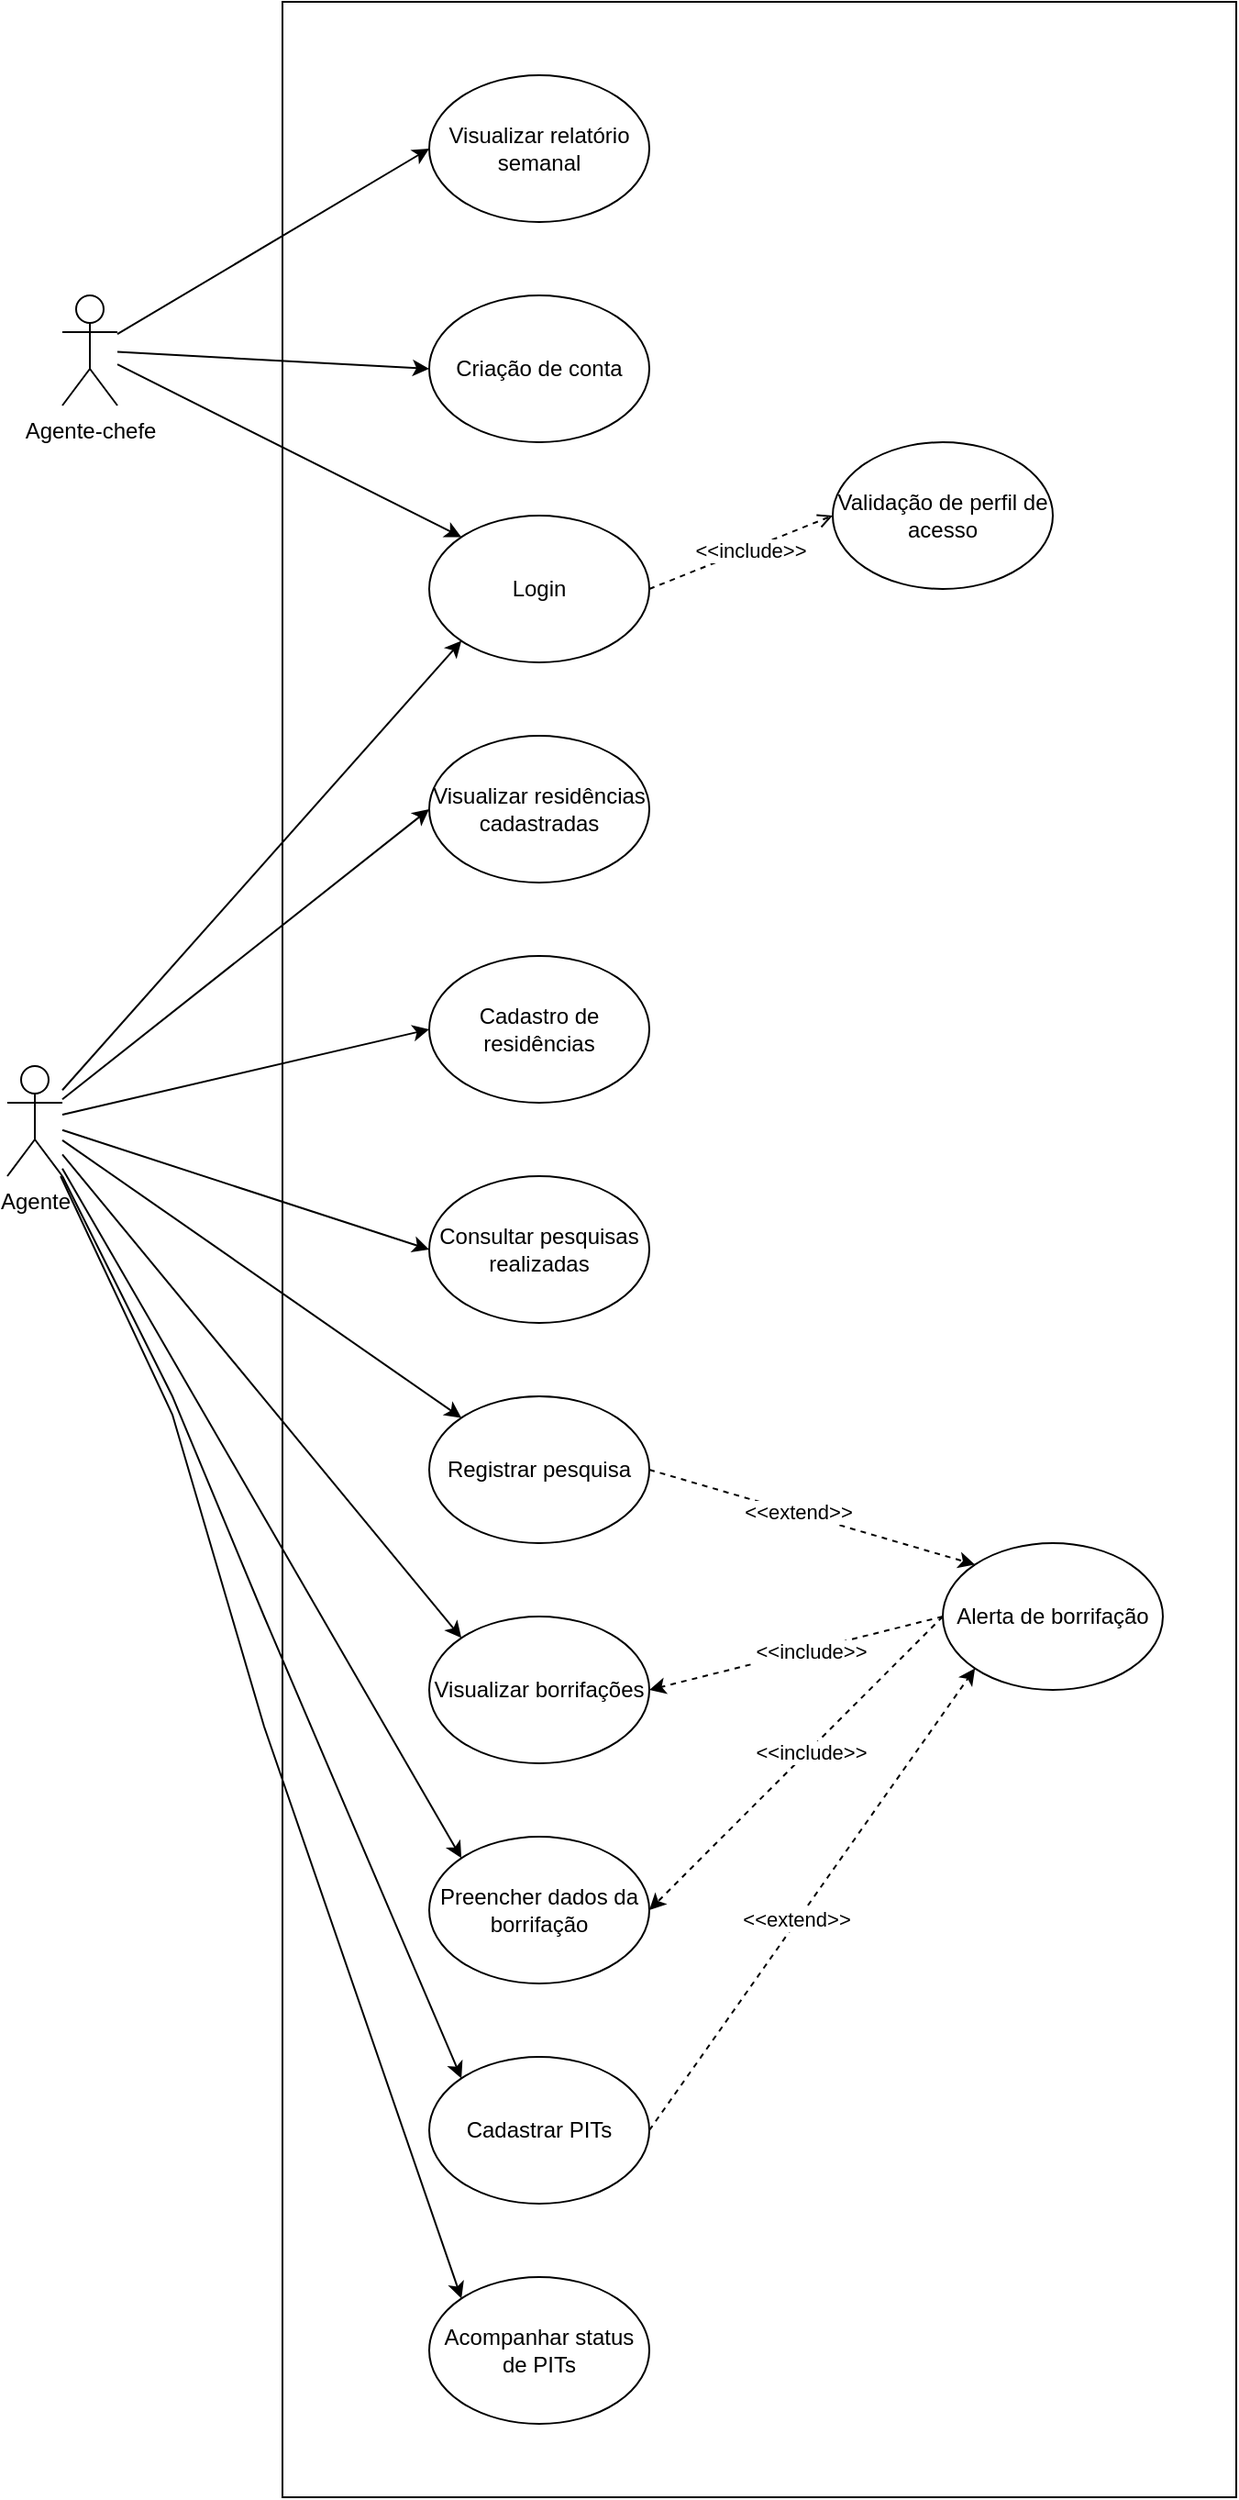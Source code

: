 <mxfile version="27.0.6">
  <diagram name="Página-1" id="ZyZfqB50E-5R23GYPgVt">
    <mxGraphModel dx="2018" dy="786" grid="1" gridSize="10" guides="1" tooltips="1" connect="1" arrows="1" fold="1" page="1" pageScale="1" pageWidth="827" pageHeight="1169" math="0" shadow="0">
      <root>
        <mxCell id="0" />
        <mxCell id="1" parent="0" />
        <mxCell id="sktWxDIl_BnrSqlcBcM5-1" value="Agente" style="shape=umlActor;verticalLabelPosition=bottom;verticalAlign=top;html=1;outlineConnect=0;" parent="1" vertex="1">
          <mxGeometry x="10" y="620" width="30" height="60" as="geometry" />
        </mxCell>
        <mxCell id="sktWxDIl_BnrSqlcBcM5-2" value="Agente-chefe" style="shape=umlActor;verticalLabelPosition=bottom;verticalAlign=top;html=1;outlineConnect=0;" parent="1" vertex="1">
          <mxGeometry x="40" y="200" width="30" height="60" as="geometry" />
        </mxCell>
        <mxCell id="sktWxDIl_BnrSqlcBcM5-4" value="" style="rounded=0;whiteSpace=wrap;html=1;fillColor=none;" parent="1" vertex="1">
          <mxGeometry x="160" y="40" width="520" height="1360" as="geometry" />
        </mxCell>
        <mxCell id="sktWxDIl_BnrSqlcBcM5-5" value="Login" style="ellipse;whiteSpace=wrap;html=1;" parent="1" vertex="1">
          <mxGeometry x="240" y="320" width="120" height="80" as="geometry" />
        </mxCell>
        <mxCell id="sktWxDIl_BnrSqlcBcM5-6" value="Criação de conta" style="ellipse;whiteSpace=wrap;html=1;" parent="1" vertex="1">
          <mxGeometry x="240" y="200" width="120" height="80" as="geometry" />
        </mxCell>
        <mxCell id="sktWxDIl_BnrSqlcBcM5-7" value="Validação de perfil de acesso" style="ellipse;whiteSpace=wrap;html=1;" parent="1" vertex="1">
          <mxGeometry x="460" y="280" width="120" height="80" as="geometry" />
        </mxCell>
        <mxCell id="sktWxDIl_BnrSqlcBcM5-8" value="Visualizar residências cadastradas" style="ellipse;whiteSpace=wrap;html=1;" parent="1" vertex="1">
          <mxGeometry x="240" y="440" width="120" height="80" as="geometry" />
        </mxCell>
        <mxCell id="sktWxDIl_BnrSqlcBcM5-9" value="Cadastro de residências" style="ellipse;whiteSpace=wrap;html=1;" parent="1" vertex="1">
          <mxGeometry x="240" y="560" width="120" height="80" as="geometry" />
        </mxCell>
        <mxCell id="sktWxDIl_BnrSqlcBcM5-10" value="Consultar pesquisas realizadas" style="ellipse;whiteSpace=wrap;html=1;" parent="1" vertex="1">
          <mxGeometry x="240" y="680" width="120" height="80" as="geometry" />
        </mxCell>
        <mxCell id="sktWxDIl_BnrSqlcBcM5-11" value="Registrar pesquisa" style="ellipse;whiteSpace=wrap;html=1;" parent="1" vertex="1">
          <mxGeometry x="240" y="800" width="120" height="80" as="geometry" />
        </mxCell>
        <mxCell id="sktWxDIl_BnrSqlcBcM5-12" value="Visualizar borrifações" style="ellipse;whiteSpace=wrap;html=1;" parent="1" vertex="1">
          <mxGeometry x="240" y="920" width="120" height="80" as="geometry" />
        </mxCell>
        <mxCell id="sktWxDIl_BnrSqlcBcM5-13" value="Preencher dados da borrifação" style="ellipse;whiteSpace=wrap;html=1;" parent="1" vertex="1">
          <mxGeometry x="240" y="1040" width="120" height="80" as="geometry" />
        </mxCell>
        <mxCell id="sktWxDIl_BnrSqlcBcM5-14" value="Cadastrar PITs" style="ellipse;whiteSpace=wrap;html=1;" parent="1" vertex="1">
          <mxGeometry x="240" y="1160" width="120" height="80" as="geometry" />
        </mxCell>
        <mxCell id="sktWxDIl_BnrSqlcBcM5-15" value="Acompanhar status de PITs" style="ellipse;whiteSpace=wrap;html=1;" parent="1" vertex="1">
          <mxGeometry x="240" y="1280" width="120" height="80" as="geometry" />
        </mxCell>
        <mxCell id="sktWxDIl_BnrSqlcBcM5-16" value="Visualizar relatório semanal" style="ellipse;whiteSpace=wrap;html=1;" parent="1" vertex="1">
          <mxGeometry x="240" y="80" width="120" height="80" as="geometry" />
        </mxCell>
        <mxCell id="sktWxDIl_BnrSqlcBcM5-20" value="" style="endArrow=classic;html=1;rounded=0;entryX=0;entryY=1;entryDx=0;entryDy=0;" parent="1" source="sktWxDIl_BnrSqlcBcM5-1" target="sktWxDIl_BnrSqlcBcM5-5" edge="1">
          <mxGeometry width="50" height="50" relative="1" as="geometry">
            <mxPoint x="90" y="450" as="sourcePoint" />
            <mxPoint x="140" y="400" as="targetPoint" />
          </mxGeometry>
        </mxCell>
        <mxCell id="sktWxDIl_BnrSqlcBcM5-21" value="" style="endArrow=classic;html=1;rounded=0;entryX=0;entryY=0;entryDx=0;entryDy=0;" parent="1" source="sktWxDIl_BnrSqlcBcM5-2" target="sktWxDIl_BnrSqlcBcM5-5" edge="1">
          <mxGeometry width="50" height="50" relative="1" as="geometry">
            <mxPoint x="80" y="560" as="sourcePoint" />
            <mxPoint x="130" y="510" as="targetPoint" />
          </mxGeometry>
        </mxCell>
        <mxCell id="sktWxDIl_BnrSqlcBcM5-22" value="" style="endArrow=classic;html=1;rounded=0;entryX=0;entryY=0.5;entryDx=0;entryDy=0;" parent="1" source="sktWxDIl_BnrSqlcBcM5-1" target="sktWxDIl_BnrSqlcBcM5-8" edge="1">
          <mxGeometry width="50" height="50" relative="1" as="geometry">
            <mxPoint x="180" y="360" as="sourcePoint" />
            <mxPoint x="230" y="310" as="targetPoint" />
          </mxGeometry>
        </mxCell>
        <mxCell id="sktWxDIl_BnrSqlcBcM5-23" value="" style="endArrow=classic;html=1;rounded=0;entryX=0;entryY=0.5;entryDx=0;entryDy=0;" parent="1" source="sktWxDIl_BnrSqlcBcM5-2" target="sktWxDIl_BnrSqlcBcM5-6" edge="1">
          <mxGeometry width="50" height="50" relative="1" as="geometry">
            <mxPoint x="180" y="360" as="sourcePoint" />
            <mxPoint x="230" y="310" as="targetPoint" />
          </mxGeometry>
        </mxCell>
        <mxCell id="sktWxDIl_BnrSqlcBcM5-24" value="" style="endArrow=classic;html=1;rounded=0;entryX=0;entryY=0.5;entryDx=0;entryDy=0;" parent="1" source="sktWxDIl_BnrSqlcBcM5-1" target="sktWxDIl_BnrSqlcBcM5-9" edge="1">
          <mxGeometry width="50" height="50" relative="1" as="geometry">
            <mxPoint x="180" y="360" as="sourcePoint" />
            <mxPoint x="230" y="310" as="targetPoint" />
          </mxGeometry>
        </mxCell>
        <mxCell id="sktWxDIl_BnrSqlcBcM5-25" value="" style="endArrow=classic;html=1;rounded=0;entryX=0;entryY=0.5;entryDx=0;entryDy=0;" parent="1" source="sktWxDIl_BnrSqlcBcM5-1" target="sktWxDIl_BnrSqlcBcM5-10" edge="1">
          <mxGeometry width="50" height="50" relative="1" as="geometry">
            <mxPoint x="100" y="570" as="sourcePoint" />
            <mxPoint x="150" y="520" as="targetPoint" />
          </mxGeometry>
        </mxCell>
        <mxCell id="sktWxDIl_BnrSqlcBcM5-26" value="" style="endArrow=classic;html=1;rounded=0;entryX=0;entryY=0;entryDx=0;entryDy=0;" parent="1" source="sktWxDIl_BnrSqlcBcM5-1" target="sktWxDIl_BnrSqlcBcM5-11" edge="1">
          <mxGeometry width="50" height="50" relative="1" as="geometry">
            <mxPoint x="110" y="660" as="sourcePoint" />
            <mxPoint x="150" y="640" as="targetPoint" />
          </mxGeometry>
        </mxCell>
        <mxCell id="sktWxDIl_BnrSqlcBcM5-27" value="" style="endArrow=classic;html=1;rounded=0;entryX=0;entryY=0;entryDx=0;entryDy=0;" parent="1" source="sktWxDIl_BnrSqlcBcM5-1" target="sktWxDIl_BnrSqlcBcM5-12" edge="1">
          <mxGeometry width="50" height="50" relative="1" as="geometry">
            <mxPoint x="100" y="730" as="sourcePoint" />
            <mxPoint x="150" y="680" as="targetPoint" />
          </mxGeometry>
        </mxCell>
        <mxCell id="sktWxDIl_BnrSqlcBcM5-28" value="" style="endArrow=classic;html=1;rounded=0;entryX=0;entryY=0;entryDx=0;entryDy=0;" parent="1" source="sktWxDIl_BnrSqlcBcM5-1" target="sktWxDIl_BnrSqlcBcM5-13" edge="1">
          <mxGeometry width="50" height="50" relative="1" as="geometry">
            <mxPoint x="90" y="760" as="sourcePoint" />
            <mxPoint x="120" y="830" as="targetPoint" />
          </mxGeometry>
        </mxCell>
        <mxCell id="sktWxDIl_BnrSqlcBcM5-29" value="" style="endArrow=classic;html=1;rounded=0;entryX=0;entryY=0.5;entryDx=0;entryDy=0;" parent="1" source="sktWxDIl_BnrSqlcBcM5-2" target="sktWxDIl_BnrSqlcBcM5-16" edge="1">
          <mxGeometry width="50" height="50" relative="1" as="geometry">
            <mxPoint x="130" y="190" as="sourcePoint" />
            <mxPoint x="180" y="140" as="targetPoint" />
          </mxGeometry>
        </mxCell>
        <mxCell id="sktWxDIl_BnrSqlcBcM5-30" value="" style="endArrow=classic;html=1;rounded=0;entryX=0;entryY=0;entryDx=0;entryDy=0;" parent="1" source="sktWxDIl_BnrSqlcBcM5-1" target="sktWxDIl_BnrSqlcBcM5-14" edge="1">
          <mxGeometry width="50" height="50" relative="1" as="geometry">
            <mxPoint x="180" y="1060" as="sourcePoint" />
            <mxPoint x="230" y="1010" as="targetPoint" />
            <Array as="points">
              <mxPoint x="100" y="800" />
              <mxPoint x="150" y="920" />
            </Array>
          </mxGeometry>
        </mxCell>
        <mxCell id="sktWxDIl_BnrSqlcBcM5-31" value="" style="endArrow=classic;html=1;rounded=0;entryX=0;entryY=0;entryDx=0;entryDy=0;" parent="1" source="sktWxDIl_BnrSqlcBcM5-1" target="sktWxDIl_BnrSqlcBcM5-15" edge="1">
          <mxGeometry width="50" height="50" relative="1" as="geometry">
            <mxPoint x="110" y="1060" as="sourcePoint" />
            <mxPoint x="160" y="1010" as="targetPoint" />
            <Array as="points">
              <mxPoint x="100" y="810" />
              <mxPoint x="150" y="980" />
            </Array>
          </mxGeometry>
        </mxCell>
        <mxCell id="sktWxDIl_BnrSqlcBcM5-34" value="" style="endArrow=open;html=1;rounded=0;exitX=1;exitY=0.5;exitDx=0;exitDy=0;entryX=0;entryY=0.5;entryDx=0;entryDy=0;dashed=1;endFill=0;" parent="1" source="sktWxDIl_BnrSqlcBcM5-5" target="sktWxDIl_BnrSqlcBcM5-7" edge="1">
          <mxGeometry width="50" height="50" relative="1" as="geometry">
            <mxPoint x="380" y="360" as="sourcePoint" />
            <mxPoint x="430" y="310" as="targetPoint" />
          </mxGeometry>
        </mxCell>
        <mxCell id="sktWxDIl_BnrSqlcBcM5-35" value="&amp;lt;&amp;lt;include&amp;gt;&amp;gt;" style="edgeLabel;html=1;align=center;verticalAlign=middle;resizable=0;points=[];" parent="sktWxDIl_BnrSqlcBcM5-34" vertex="1" connectable="0">
          <mxGeometry x="0.083" relative="1" as="geometry">
            <mxPoint as="offset" />
          </mxGeometry>
        </mxCell>
        <mxCell id="lXWELUD5GWOUhTwSd-fA-1" value="Alerta de borrifação" style="ellipse;whiteSpace=wrap;html=1;" vertex="1" parent="1">
          <mxGeometry x="520" y="880" width="120" height="80" as="geometry" />
        </mxCell>
        <mxCell id="lXWELUD5GWOUhTwSd-fA-3" value="" style="endArrow=classic;html=1;rounded=0;entryX=0;entryY=0;entryDx=0;entryDy=0;exitX=1;exitY=0.5;exitDx=0;exitDy=0;dashed=1;" edge="1" parent="1" source="sktWxDIl_BnrSqlcBcM5-11" target="lXWELUD5GWOUhTwSd-fA-1">
          <mxGeometry width="50" height="50" relative="1" as="geometry">
            <mxPoint x="450" y="910" as="sourcePoint" />
            <mxPoint x="668" y="1062" as="targetPoint" />
          </mxGeometry>
        </mxCell>
        <mxCell id="lXWELUD5GWOUhTwSd-fA-4" value="&amp;lt;&amp;lt;extend&amp;gt;&amp;gt;" style="edgeLabel;html=1;align=center;verticalAlign=middle;resizable=0;points=[];" vertex="1" connectable="0" parent="lXWELUD5GWOUhTwSd-fA-3">
          <mxGeometry x="-0.089" y="1" relative="1" as="geometry">
            <mxPoint as="offset" />
          </mxGeometry>
        </mxCell>
        <mxCell id="lXWELUD5GWOUhTwSd-fA-5" value="" style="endArrow=classic;html=1;rounded=0;entryX=1;entryY=0.5;entryDx=0;entryDy=0;exitX=0;exitY=0.5;exitDx=0;exitDy=0;dashed=1;" edge="1" parent="1" source="lXWELUD5GWOUhTwSd-fA-1" target="sktWxDIl_BnrSqlcBcM5-12">
          <mxGeometry width="50" height="50" relative="1" as="geometry">
            <mxPoint x="470" y="950" as="sourcePoint" />
            <mxPoint x="648" y="1002" as="targetPoint" />
          </mxGeometry>
        </mxCell>
        <mxCell id="lXWELUD5GWOUhTwSd-fA-6" value="&amp;lt;&amp;lt;include&amp;gt;&amp;gt;" style="edgeLabel;html=1;align=center;verticalAlign=middle;resizable=0;points=[];" vertex="1" connectable="0" parent="lXWELUD5GWOUhTwSd-fA-5">
          <mxGeometry x="-0.089" y="1" relative="1" as="geometry">
            <mxPoint as="offset" />
          </mxGeometry>
        </mxCell>
        <mxCell id="lXWELUD5GWOUhTwSd-fA-7" value="" style="endArrow=classic;html=1;rounded=0;entryX=1;entryY=0.5;entryDx=0;entryDy=0;exitX=0;exitY=0.5;exitDx=0;exitDy=0;dashed=1;" edge="1" parent="1" source="lXWELUD5GWOUhTwSd-fA-1" target="sktWxDIl_BnrSqlcBcM5-13">
          <mxGeometry width="50" height="50" relative="1" as="geometry">
            <mxPoint x="650" y="1060" as="sourcePoint" />
            <mxPoint x="490" y="1100" as="targetPoint" />
          </mxGeometry>
        </mxCell>
        <mxCell id="lXWELUD5GWOUhTwSd-fA-8" value="&amp;lt;&amp;lt;include&amp;gt;&amp;gt;" style="edgeLabel;html=1;align=center;verticalAlign=middle;resizable=0;points=[];" vertex="1" connectable="0" parent="lXWELUD5GWOUhTwSd-fA-7">
          <mxGeometry x="-0.089" y="1" relative="1" as="geometry">
            <mxPoint as="offset" />
          </mxGeometry>
        </mxCell>
        <mxCell id="lXWELUD5GWOUhTwSd-fA-9" value="" style="endArrow=classic;html=1;rounded=0;entryX=0;entryY=1;entryDx=0;entryDy=0;exitX=1;exitY=0.5;exitDx=0;exitDy=0;dashed=1;" edge="1" parent="1" source="sktWxDIl_BnrSqlcBcM5-14" target="lXWELUD5GWOUhTwSd-fA-1">
          <mxGeometry width="50" height="50" relative="1" as="geometry">
            <mxPoint x="480" y="1200" as="sourcePoint" />
            <mxPoint x="658" y="1252" as="targetPoint" />
          </mxGeometry>
        </mxCell>
        <mxCell id="lXWELUD5GWOUhTwSd-fA-10" value="&amp;lt;&amp;lt;extend&amp;gt;&amp;gt;" style="edgeLabel;html=1;align=center;verticalAlign=middle;resizable=0;points=[];" vertex="1" connectable="0" parent="lXWELUD5GWOUhTwSd-fA-9">
          <mxGeometry x="-0.089" y="1" relative="1" as="geometry">
            <mxPoint as="offset" />
          </mxGeometry>
        </mxCell>
      </root>
    </mxGraphModel>
  </diagram>
</mxfile>
